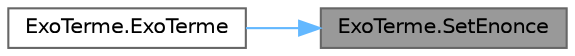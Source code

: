 digraph "ExoTerme.SetEnonce"
{
 // LATEX_PDF_SIZE
  bgcolor="transparent";
  edge [fontname=Helvetica,fontsize=10,labelfontname=Helvetica,labelfontsize=10];
  node [fontname=Helvetica,fontsize=10,shape=box,height=0.2,width=0.4];
  rankdir="RL";
  Node1 [id="Node000001",label="ExoTerme.SetEnonce",height=0.2,width=0.4,color="gray40", fillcolor="grey60", style="filled", fontcolor="black",tooltip=" "];
  Node1 -> Node2 [id="edge1_Node000001_Node000002",dir="back",color="steelblue1",style="solid",tooltip=" "];
  Node2 [id="Node000002",label="ExoTerme.ExoTerme",height=0.2,width=0.4,color="grey40", fillcolor="white", style="filled",URL="$class_exo_terme.html#a79360e5af78c3b347aa79c9348326903",tooltip=" "];
}
